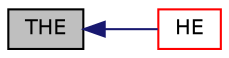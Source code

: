 digraph "THE"
{
  bgcolor="transparent";
  edge [fontname="Helvetica",fontsize="10",labelfontname="Helvetica",labelfontsize="10"];
  node [fontname="Helvetica",fontsize="10",shape=record];
  rankdir="LR";
  Node1 [label="THE",height=0.2,width=0.4,color="black", fillcolor="grey75", style="filled", fontcolor="black"];
  Node1 -> Node2 [dir="back",color="midnightblue",fontsize="10",style="solid",fontname="Helvetica"];
  Node2 [label="HE",height=0.2,width=0.4,color="red",URL="$a02344.html#aa98601f07cc01bf8aa924f1a5cf55eaa",tooltip="Sensible internal energy [J/kg]. "];
}
